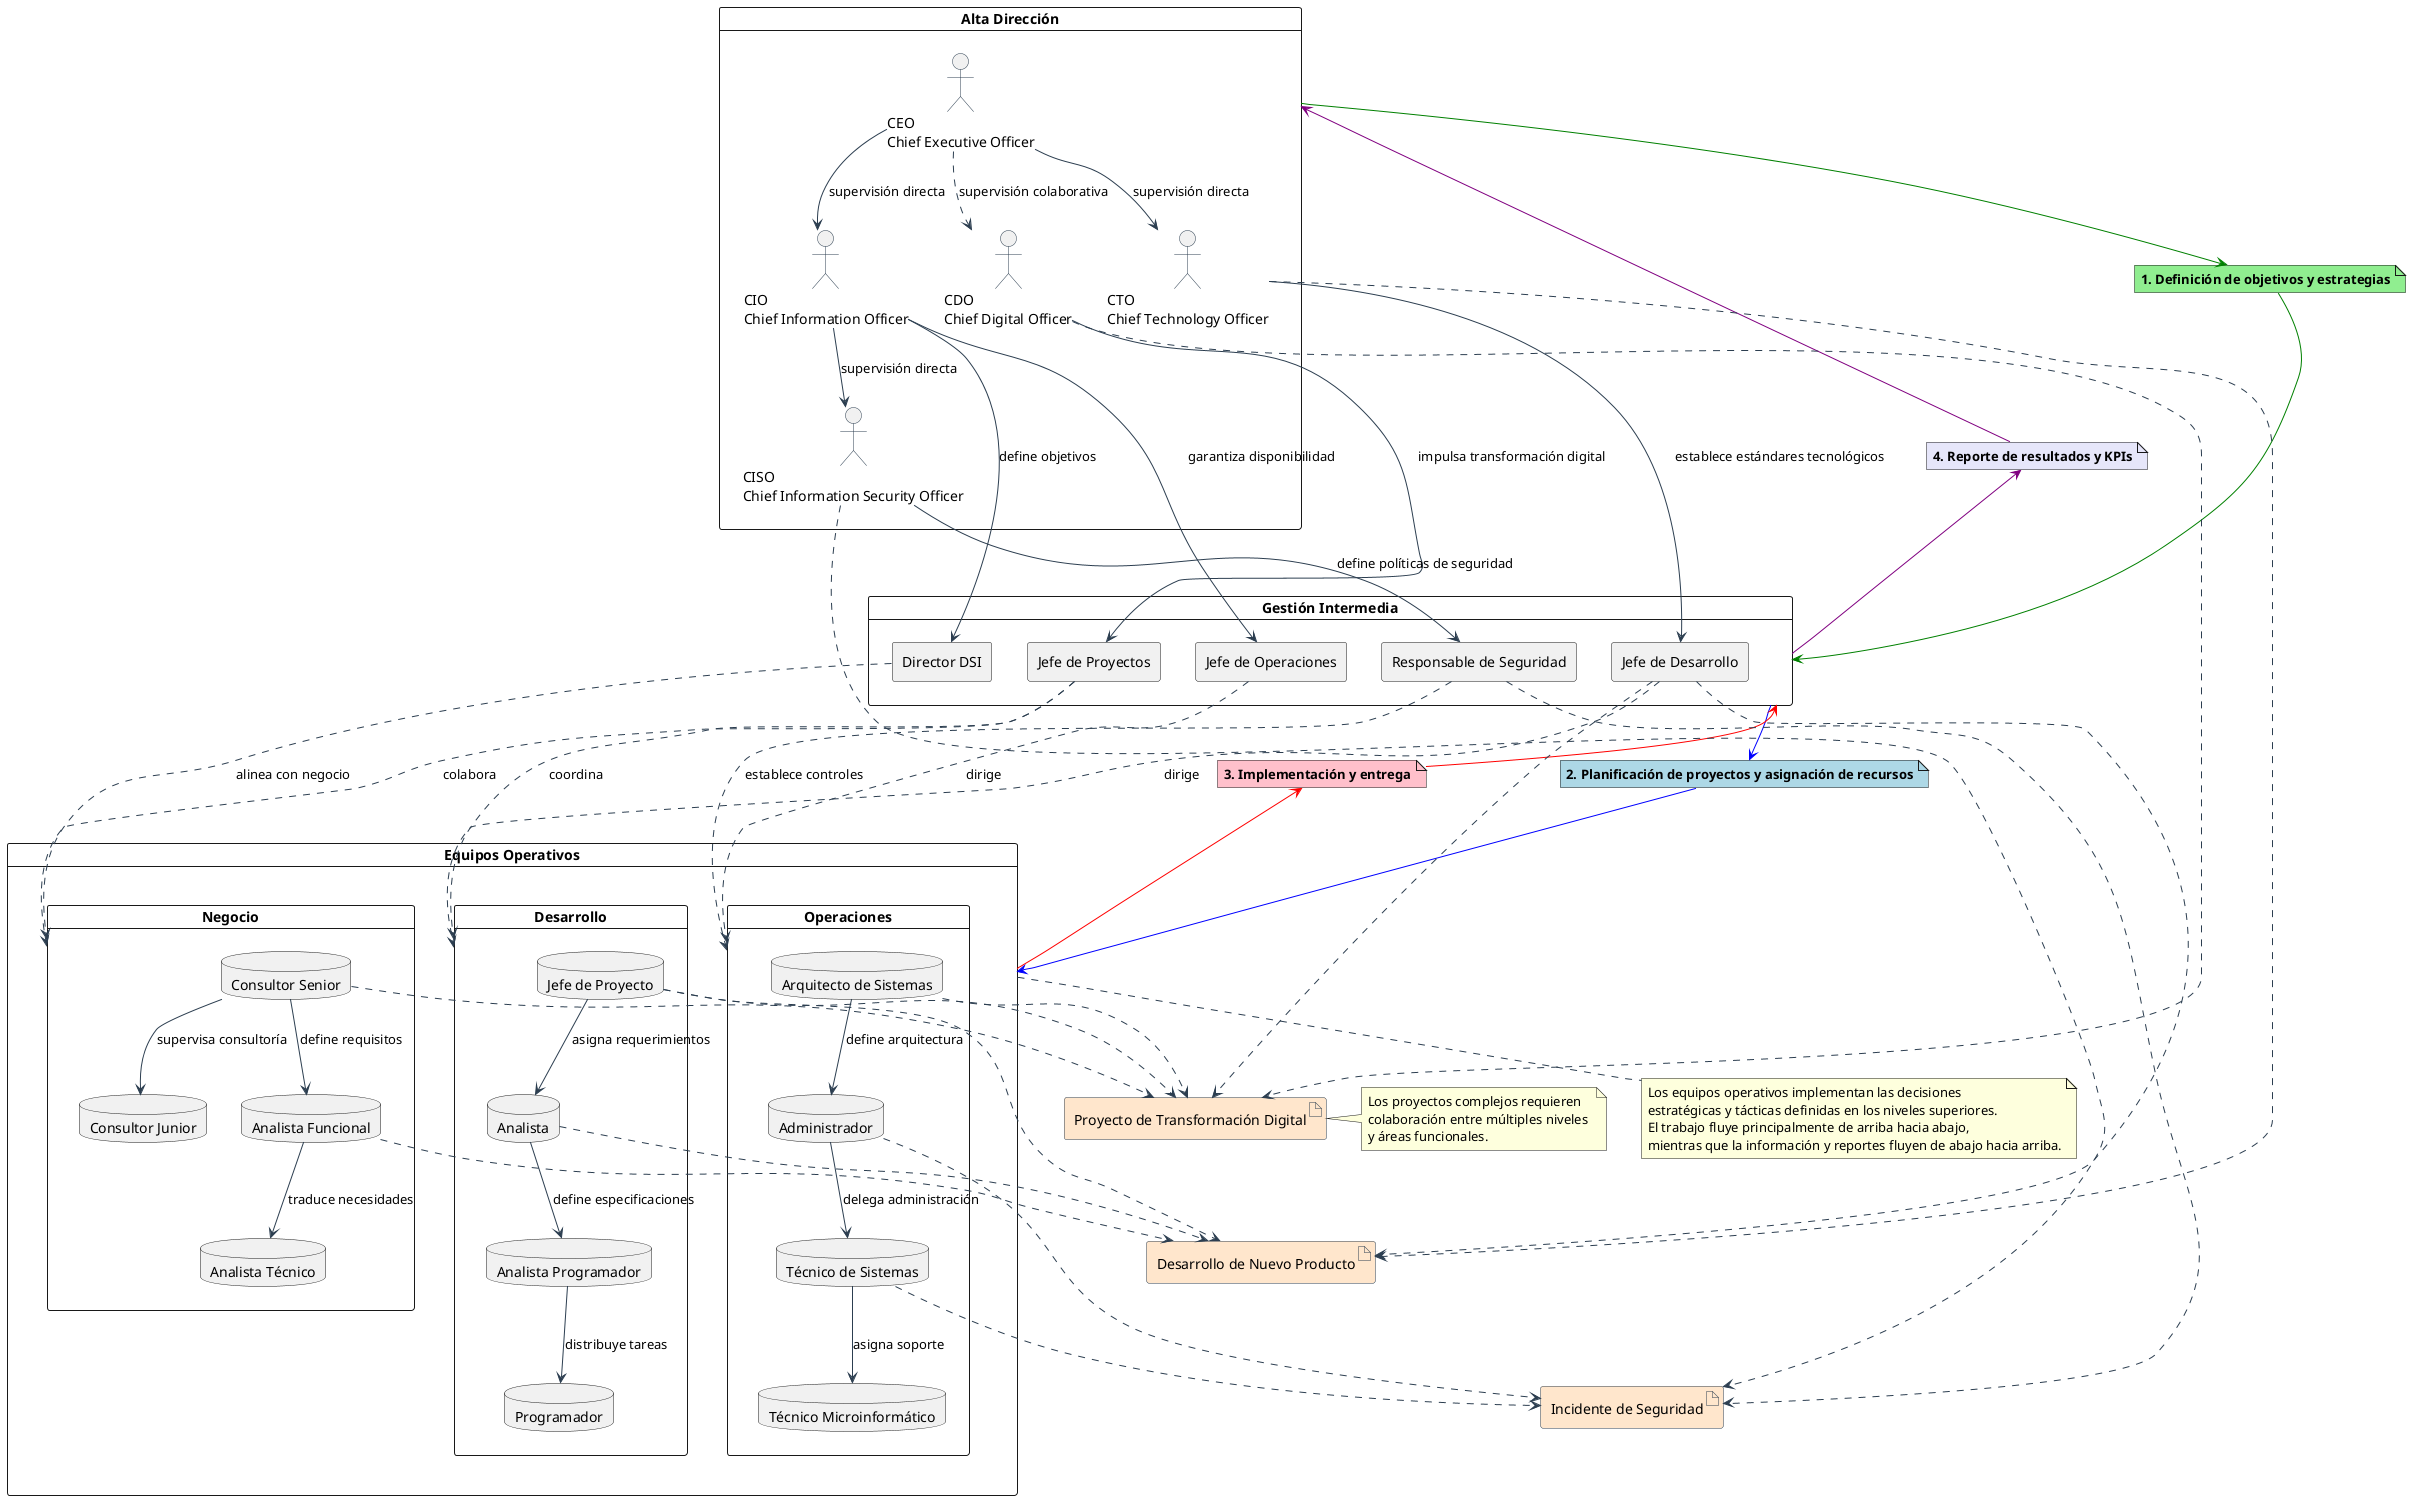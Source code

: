 @startuml

' Definición de estilos
skinparam {
  BackgroundColor White
  ArrowColor #2C3E50
  ActorBorderColor #2C3E50
  NodeBackgroundColor #F5F5F5
  NodeBorderColor #2C3E50
  ArtifactBackgroundColor #FFE6CC
  ArtifactBorderColor #2C3E50
}

' C-Level Executives
card "Alta Dirección" as CLevel {
  actor "CEO\nChief Executive Officer" as CEO
  
  actor "CIO\nChief Information Officer" as CIO
  actor "CTO\nChief Technology Officer" as CTO
  actor "CDO\nChief Digital Officer" as CDO
  actor "CISO\nChief Information Security Officer" as CISO
  
  CEO -down-> CIO : supervisión directa
  CEO -down-> CTO : supervisión directa
  CEO ..> CDO : supervisión colaborativa
  CIO -down-> CISO : supervisión directa
}

' Mandos intermedios
card "Gestión Intermedia" as Managers {
  agent "Director DSI" as DSID
  agent "Jefe de Desarrollo" as DevHead
  agent "Jefe de Operaciones" as OpsHead
  agent "Jefe de Proyectos" as ProjHead
  agent "Responsable de Seguridad" as SecHead
  
  CIO -down-> DSID : define objetivos
  CTO -down-> DevHead : establece estándares tecnológicos
  CIO -down-> OpsHead : garantiza disponibilidad
  CDO -down-> ProjHead : impulsa transformación digital
  CISO -down-> SecHead : define políticas de seguridad
}

' Equipos técnicos
card "Equipos Operativos" as Teams {
  ' Equipo de Desarrollo
  card "Desarrollo" as DevTeam {
    database "Jefe de Proyecto" as ProjLead
    database "Analista" as Analyst
    database "Analista Programador" as AnalystProg
    database "Programador" as Programmer
    
    ProjLead -down-> Analyst : asigna requerimientos
    Analyst -down-> AnalystProg : define especificaciones
    AnalystProg -down-> Programmer : distribuye tareas
  }
  
  ' Equipo de Operaciones
  card "Operaciones" as OpsTeam {
    database "Arquitecto de Sistemas" as SysArch
    database "Administrador" as Admin
    database "Técnico de Sistemas" as SysTech
    database "Técnico Microinformático" as MicroTech
    
    SysArch -down-> Admin : define arquitectura
    Admin -down-> SysTech : delega administración
    SysTech -down-> MicroTech : asigna soporte
  }
  
  ' Equipo de Negocio
  card "Negocio" as BizTeam {
    database "Consultor Senior" as SrConsultant
    database "Consultor Junior" as JrConsultant
    database "Analista Funcional" as FuncAnalyst
    database "Analista Técnico" as TechAnalyst
    
    SrConsultant -down-> JrConsultant : supervisa consultoría
    SrConsultant -down-> FuncAnalyst : define requisitos
    FuncAnalyst -down-> TechAnalyst : traduce necesidades
  }
}

' Conexiones entre Gestión y Equipos
DevHead ..> DevTeam : dirige
OpsHead ..> OpsTeam : dirige
ProjHead ..> DevTeam : coordina
ProjHead ..> BizTeam : colabora
SecHead ..> OpsTeam : establece controles
DSID ..> BizTeam : alinea con negocio

' Flujos de trabajo principales usando notas y flechas
note as StrategyFlow #lightgreen
  <b>1. Definición de objetivos y estrategias</b>
end note

note as PlanningFlow #lightblue
  <b>2. Planificación de proyectos y asignación de recursos</b>
end note

note as ExecutionFlow #pink
  <b>3. Implementación y entrega</b>
end note

note as ReportingFlow #lavender
  <b>4. Reporte de resultados y KPIs</b>
end note

CLevel -[#green]down-> StrategyFlow
StrategyFlow -[#green]down-> Managers

Managers -[#blue]down-> PlanningFlow
PlanningFlow -[#blue]down-> Teams

Teams -[#red]up-> ExecutionFlow
ExecutionFlow -[#red]up-> Managers

Managers -[#purple]up-> ReportingFlow
ReportingFlow -[#purple]up-> CLevel

' Flujos interdisciplinares
artifact "Proyecto de Transformación Digital" as DigitalProj
CDO ..> DigitalProj
DevHead ..> DigitalProj
SrConsultant ..> DigitalProj
ProjLead ..> DigitalProj
SysArch ..> DigitalProj

artifact "Incidente de Seguridad" as SecurityIncident
CISO ..> SecurityIncident
SecHead ..> SecurityIncident
Admin ..> SecurityIncident
SysTech ..> SecurityIncident

artifact "Desarrollo de Nuevo Producto" as NewProduct
CTO ..> NewProduct
DevHead ..> NewProduct
ProjLead ..> NewProduct
Analyst ..> NewProduct
FuncAnalyst ..> NewProduct

' Notas explicativas
note bottom of Teams
  Los equipos operativos implementan las decisiones 
  estratégicas y tácticas definidas en los niveles superiores.
  El trabajo fluye principalmente de arriba hacia abajo,
  mientras que la información y reportes fluyen de abajo hacia arriba.
end note

note right of DigitalProj
  Los proyectos complejos requieren
  colaboración entre múltiples niveles 
  y áreas funcionales.
end note

@enduml